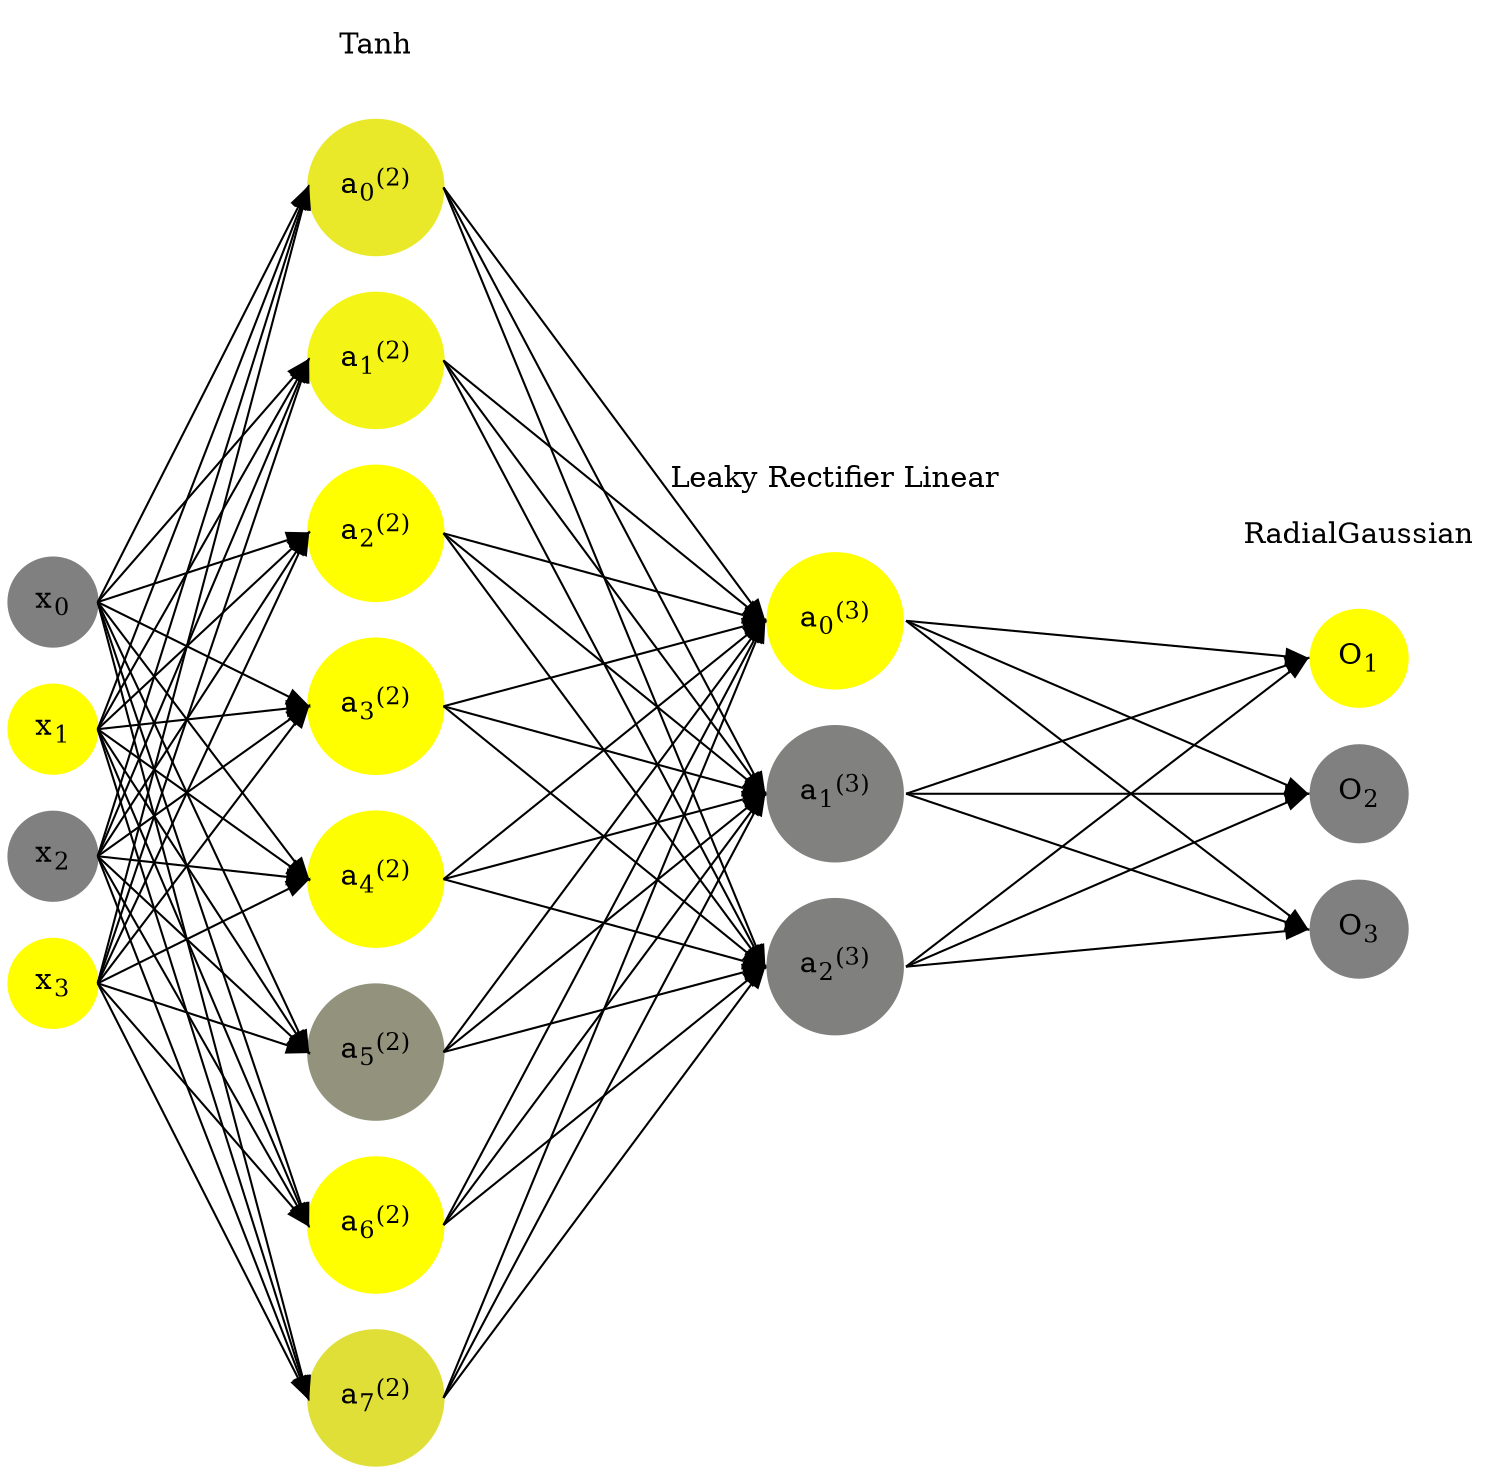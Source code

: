 digraph G {
	rankdir = LR;
	splines=false;
	edge[style=invis];
	ranksep= 1.4;
	{
	node [shape=circle, color="0.1667, 0.0, 0.5", style=filled, fillcolor="0.1667, 0.0, 0.5"];
	x0 [label=<x<sub>0</sub>>];
	}
	{
	node [shape=circle, color="0.1667, 1.0, 1.0", style=filled, fillcolor="0.1667, 1.0, 1.0"];
	x1 [label=<x<sub>1</sub>>];
	}
	{
	node [shape=circle, color="0.1667, 0.0, 0.5", style=filled, fillcolor="0.1667, 0.0, 0.5"];
	x2 [label=<x<sub>2</sub>>];
	}
	{
	node [shape=circle, color="0.1667, 1.0, 1.0", style=filled, fillcolor="0.1667, 1.0, 1.0"];
	x3 [label=<x<sub>3</sub>>];
	}
	{
	node [shape=circle, color="0.1667, 0.823180, 0.911590", style=filled, fillcolor="0.1667, 0.823180, 0.911590"];
	a02 [label=<a<sub>0</sub><sup>(2)</sup>>];
	}
	{
	node [shape=circle, color="0.1667, 0.907830, 0.953915", style=filled, fillcolor="0.1667, 0.907830, 0.953915"];
	a12 [label=<a<sub>1</sub><sup>(2)</sup>>];
	}
	{
	node [shape=circle, color="0.1667, 0.999366, 0.999683", style=filled, fillcolor="0.1667, 0.999366, 0.999683"];
	a22 [label=<a<sub>2</sub><sup>(2)</sup>>];
	}
	{
	node [shape=circle, color="0.1667, 0.997778, 0.998889", style=filled, fillcolor="0.1667, 0.997778, 0.998889"];
	a32 [label=<a<sub>3</sub><sup>(2)</sup>>];
	}
	{
	node [shape=circle, color="0.1667, 0.990258, 0.995129", style=filled, fillcolor="0.1667, 0.990258, 0.995129"];
	a42 [label=<a<sub>4</sub><sup>(2)</sup>>];
	}
	{
	node [shape=circle, color="0.1667, 0.152535, 0.576267", style=filled, fillcolor="0.1667, 0.152535, 0.576267"];
	a52 [label=<a<sub>5</sub><sup>(2)</sup>>];
	}
	{
	node [shape=circle, color="0.1667, 0.999878, 0.999939", style=filled, fillcolor="0.1667, 0.999878, 0.999939"];
	a62 [label=<a<sub>6</sub><sup>(2)</sup>>];
	}
	{
	node [shape=circle, color="0.1667, 0.746925, 0.873463", style=filled, fillcolor="0.1667, 0.746925, 0.873463"];
	a72 [label=<a<sub>7</sub><sup>(2)</sup>>];
	}
	{
	node [shape=circle, color="0.1667, 4.779286, 2.889643", style=filled, fillcolor="0.1667, 4.779286, 2.889643"];
	a03 [label=<a<sub>0</sub><sup>(3)</sup>>];
	}
	{
	node [shape=circle, color="0.1667, 0.009408, 0.504704", style=filled, fillcolor="0.1667, 0.009408, 0.504704"];
	a13 [label=<a<sub>1</sub><sup>(3)</sup>>];
	}
	{
	node [shape=circle, color="0.1667, 0.004830, 0.502415", style=filled, fillcolor="0.1667, 0.004830, 0.502415"];
	a23 [label=<a<sub>2</sub><sup>(3)</sup>>];
	}
	{
	node [shape=circle, color="0.1667, 1.0, 1.0", style=filled, fillcolor="0.1667, 1.0, 1.0"];
	O1 [label=<O<sub>1</sub>>];
	}
	{
	node [shape=circle, color="0.1667, 0.0, 0.5", style=filled, fillcolor="0.1667, 0.0, 0.5"];
	O2 [label=<O<sub>2</sub>>];
	}
	{
	node [shape=circle, color="0.1667, 0.0, 0.5", style=filled, fillcolor="0.1667, 0.0, 0.5"];
	O3 [label=<O<sub>3</sub>>];
	}
	{
	rank=same;
	x0->x1->x2->x3;
	}
	{
	rank=same;
	a02->a12->a22->a32->a42->a52->a62->a72;
	}
	{
	rank=same;
	a03->a13->a23;
	}
	{
	rank=same;
	O1->O2->O3;
	}
	l1 [shape=plaintext,label="Tanh"];
	l1->a02;
	{rank=same; l1;a02};
	l2 [shape=plaintext,label="Leaky Rectifier Linear"];
	l2->a03;
	{rank=same; l2;a03};
	l3 [shape=plaintext,label="RadialGaussian"];
	l3->O1;
	{rank=same; l3;O1};
edge[style=solid, tailport=e, headport=w];
	{x0;x1;x2;x3} -> {a02;a12;a22;a32;a42;a52;a62;a72};
	{a02;a12;a22;a32;a42;a52;a62;a72} -> {a03;a13;a23};
	{a03;a13;a23} -> {O1,O2,O3};
}